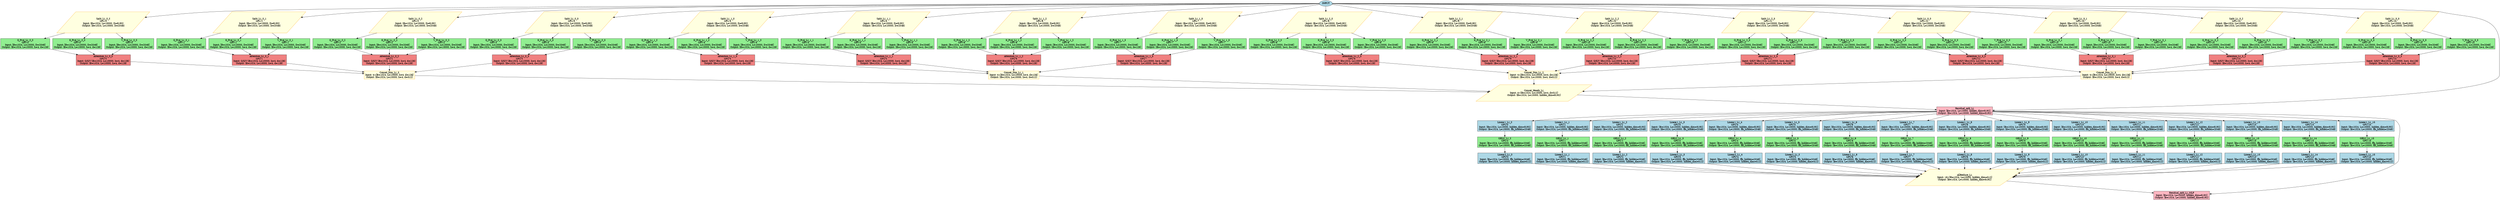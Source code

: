 digraph Helix_Layer1_DAG {
	node [shape=rectangle style=filled]
	rankdir=TB size="50,50"
	input [label=INPUT fillcolor=lightblue shape=ellipse]
	split_l1_0_0 [label="Split_L1_0_0\nGPU:0\nInput: [B=1024, L=10000, D=8192]\nOutput: [B=1024, L=10000, D=2048]" color=orange fillcolor=lightyellow shape=parallelogram]
	q_proj_l1_0_0 [label="Q_Proj_L1_0_0\nGPU:0\nInput: [B=1024, L=10000, D=2048]\nOutput: [B=1024, L=10000, h=4, d=128]" fillcolor=lightgreen]
	k_proj_l1_0_0 [label="K_Proj_L1_0_0\nGPU:0\nInput: [B=1024, L=10000, D=2048]\nOutput: [B=1024, L=10000, h=4, d=128]" fillcolor=lightgreen]
	v_proj_l1_0_0 [label="V_Proj_L1_0_0\nGPU:0\nInput: [B=1024, L=10000, D=2048]\nOutput: [B=1024, L=10000, h=4, d=128]" fillcolor=lightgreen]
	attn_l1_0_0 [label="Attention_L1_0_0\nGPU:0\nInput: Q/K/V [B=1024, L=10000, h=4, d=128]\nOutput: [B=1024, L=10000, h=4, d=128]" fillcolor=lightcoral]
	split_l1_0_1 [label="Split_L1_0_1\nGPU:1\nInput: [B=1024, L=10000, D=8192]\nOutput: [B=1024, L=10000, D=2048]" color=orange fillcolor=lightyellow shape=parallelogram]
	q_proj_l1_0_1 [label="Q_Proj_L1_0_1\nGPU:1\nInput: [B=1024, L=10000, D=2048]\nOutput: [B=1024, L=10000, h=4, d=128]" fillcolor=lightgreen]
	k_proj_l1_0_1 [label="K_Proj_L1_0_1\nGPU:1\nInput: [B=1024, L=10000, D=2048]\nOutput: [B=1024, L=10000, h=4, d=128]" fillcolor=lightgreen]
	v_proj_l1_0_1 [label="V_Proj_L1_0_1\nGPU:1\nInput: [B=1024, L=10000, D=2048]\nOutput: [B=1024, L=10000, h=4, d=128]" fillcolor=lightgreen]
	attn_l1_0_1 [label="Attention_L1_0_1\nGPU:1\nInput: Q/K/V [B=1024, L=10000, h=4, d=128]\nOutput: [B=1024, L=10000, h=4, d=128]" fillcolor=lightcoral]
	split_l1_0_2 [label="Split_L1_0_2\nGPU:2\nInput: [B=1024, L=10000, D=8192]\nOutput: [B=1024, L=10000, D=2048]" color=orange fillcolor=lightyellow shape=parallelogram]
	q_proj_l1_0_2 [label="Q_Proj_L1_0_2\nGPU:2\nInput: [B=1024, L=10000, D=2048]\nOutput: [B=1024, L=10000, h=4, d=128]" fillcolor=lightgreen]
	k_proj_l1_0_2 [label="K_Proj_L1_0_2\nGPU:2\nInput: [B=1024, L=10000, D=2048]\nOutput: [B=1024, L=10000, h=4, d=128]" fillcolor=lightgreen]
	v_proj_l1_0_2 [label="V_Proj_L1_0_2\nGPU:2\nInput: [B=1024, L=10000, D=2048]\nOutput: [B=1024, L=10000, h=4, d=128]" fillcolor=lightgreen]
	attn_l1_0_2 [label="Attention_L1_0_2\nGPU:2\nInput: Q/K/V [B=1024, L=10000, h=4, d=128]\nOutput: [B=1024, L=10000, h=4, d=128]" fillcolor=lightcoral]
	split_l1_0_3 [label="Split_L1_0_3\nGPU:3\nInput: [B=1024, L=10000, D=8192]\nOutput: [B=1024, L=10000, D=2048]" color=orange fillcolor=lightyellow shape=parallelogram]
	q_proj_l1_0_3 [label="Q_Proj_L1_0_3\nGPU:3\nInput: [B=1024, L=10000, D=2048]\nOutput: [B=1024, L=10000, h=4, d=128]" fillcolor=lightgreen]
	k_proj_l1_0_3 [label="K_Proj_L1_0_3\nGPU:3\nInput: [B=1024, L=10000, D=2048]\nOutput: [B=1024, L=10000, h=4, d=128]" fillcolor=lightgreen]
	v_proj_l1_0_3 [label="V_Proj_L1_0_3\nGPU:3\nInput: [B=1024, L=10000, D=2048]\nOutput: [B=1024, L=10000, h=4, d=128]" fillcolor=lightgreen]
	attn_l1_0_3 [label="Attention_L1_0_3\nGPU:3\nInput: Q/K/V [B=1024, L=10000, h=4, d=128]\nOutput: [B=1024, L=10000, h=4, d=128]" fillcolor=lightcoral]
	split_l1_1_0 [label="Split_L1_1_0\nGPU:4\nInput: [B=1024, L=10000, D=8192]\nOutput: [B=1024, L=10000, D=2048]" color=orange fillcolor=lightyellow shape=parallelogram]
	q_proj_l1_1_0 [label="Q_Proj_L1_1_0\nGPU:4\nInput: [B=1024, L=10000, D=2048]\nOutput: [B=1024, L=10000, h=4, d=128]" fillcolor=lightgreen]
	k_proj_l1_1_0 [label="K_Proj_L1_1_0\nGPU:4\nInput: [B=1024, L=10000, D=2048]\nOutput: [B=1024, L=10000, h=4, d=128]" fillcolor=lightgreen]
	v_proj_l1_1_0 [label="V_Proj_L1_1_0\nGPU:4\nInput: [B=1024, L=10000, D=2048]\nOutput: [B=1024, L=10000, h=4, d=128]" fillcolor=lightgreen]
	attn_l1_1_0 [label="Attention_L1_1_0\nGPU:4\nInput: Q/K/V [B=1024, L=10000, h=4, d=128]\nOutput: [B=1024, L=10000, h=4, d=128]" fillcolor=lightcoral]
	split_l1_1_1 [label="Split_L1_1_1\nGPU:5\nInput: [B=1024, L=10000, D=8192]\nOutput: [B=1024, L=10000, D=2048]" color=orange fillcolor=lightyellow shape=parallelogram]
	q_proj_l1_1_1 [label="Q_Proj_L1_1_1\nGPU:5\nInput: [B=1024, L=10000, D=2048]\nOutput: [B=1024, L=10000, h=4, d=128]" fillcolor=lightgreen]
	k_proj_l1_1_1 [label="K_Proj_L1_1_1\nGPU:5\nInput: [B=1024, L=10000, D=2048]\nOutput: [B=1024, L=10000, h=4, d=128]" fillcolor=lightgreen]
	v_proj_l1_1_1 [label="V_Proj_L1_1_1\nGPU:5\nInput: [B=1024, L=10000, D=2048]\nOutput: [B=1024, L=10000, h=4, d=128]" fillcolor=lightgreen]
	attn_l1_1_1 [label="Attention_L1_1_1\nGPU:5\nInput: Q/K/V [B=1024, L=10000, h=4, d=128]\nOutput: [B=1024, L=10000, h=4, d=128]" fillcolor=lightcoral]
	split_l1_1_2 [label="Split_L1_1_2\nGPU:6\nInput: [B=1024, L=10000, D=8192]\nOutput: [B=1024, L=10000, D=2048]" color=orange fillcolor=lightyellow shape=parallelogram]
	q_proj_l1_1_2 [label="Q_Proj_L1_1_2\nGPU:6\nInput: [B=1024, L=10000, D=2048]\nOutput: [B=1024, L=10000, h=4, d=128]" fillcolor=lightgreen]
	k_proj_l1_1_2 [label="K_Proj_L1_1_2\nGPU:6\nInput: [B=1024, L=10000, D=2048]\nOutput: [B=1024, L=10000, h=4, d=128]" fillcolor=lightgreen]
	v_proj_l1_1_2 [label="V_Proj_L1_1_2\nGPU:6\nInput: [B=1024, L=10000, D=2048]\nOutput: [B=1024, L=10000, h=4, d=128]" fillcolor=lightgreen]
	attn_l1_1_2 [label="Attention_L1_1_2\nGPU:6\nInput: Q/K/V [B=1024, L=10000, h=4, d=128]\nOutput: [B=1024, L=10000, h=4, d=128]" fillcolor=lightcoral]
	split_l1_1_3 [label="Split_L1_1_3\nGPU:7\nInput: [B=1024, L=10000, D=8192]\nOutput: [B=1024, L=10000, D=2048]" color=orange fillcolor=lightyellow shape=parallelogram]
	q_proj_l1_1_3 [label="Q_Proj_L1_1_3\nGPU:7\nInput: [B=1024, L=10000, D=2048]\nOutput: [B=1024, L=10000, h=4, d=128]" fillcolor=lightgreen]
	k_proj_l1_1_3 [label="K_Proj_L1_1_3\nGPU:7\nInput: [B=1024, L=10000, D=2048]\nOutput: [B=1024, L=10000, h=4, d=128]" fillcolor=lightgreen]
	v_proj_l1_1_3 [label="V_Proj_L1_1_3\nGPU:7\nInput: [B=1024, L=10000, D=2048]\nOutput: [B=1024, L=10000, h=4, d=128]" fillcolor=lightgreen]
	attn_l1_1_3 [label="Attention_L1_1_3\nGPU:7\nInput: Q/K/V [B=1024, L=10000, h=4, d=128]\nOutput: [B=1024, L=10000, h=4, d=128]" fillcolor=lightcoral]
	split_l1_2_0 [label="Split_L1_2_0\nGPU:8\nInput: [B=1024, L=10000, D=8192]\nOutput: [B=1024, L=10000, D=2048]" color=orange fillcolor=lightyellow shape=parallelogram]
	q_proj_l1_2_0 [label="Q_Proj_L1_2_0\nGPU:8\nInput: [B=1024, L=10000, D=2048]\nOutput: [B=1024, L=10000, h=4, d=128]" fillcolor=lightgreen]
	k_proj_l1_2_0 [label="K_Proj_L1_2_0\nGPU:8\nInput: [B=1024, L=10000, D=2048]\nOutput: [B=1024, L=10000, h=4, d=128]" fillcolor=lightgreen]
	v_proj_l1_2_0 [label="V_Proj_L1_2_0\nGPU:8\nInput: [B=1024, L=10000, D=2048]\nOutput: [B=1024, L=10000, h=4, d=128]" fillcolor=lightgreen]
	attn_l1_2_0 [label="Attention_L1_2_0\nGPU:8\nInput: Q/K/V [B=1024, L=10000, h=4, d=128]\nOutput: [B=1024, L=10000, h=4, d=128]" fillcolor=lightcoral]
	split_l1_2_1 [label="Split_L1_2_1\nGPU:9\nInput: [B=1024, L=10000, D=8192]\nOutput: [B=1024, L=10000, D=2048]" color=orange fillcolor=lightyellow shape=parallelogram]
	q_proj_l1_2_1 [label="Q_Proj_L1_2_1\nGPU:9\nInput: [B=1024, L=10000, D=2048]\nOutput: [B=1024, L=10000, h=4, d=128]" fillcolor=lightgreen]
	k_proj_l1_2_1 [label="K_Proj_L1_2_1\nGPU:9\nInput: [B=1024, L=10000, D=2048]\nOutput: [B=1024, L=10000, h=4, d=128]" fillcolor=lightgreen]
	v_proj_l1_2_1 [label="V_Proj_L1_2_1\nGPU:9\nInput: [B=1024, L=10000, D=2048]\nOutput: [B=1024, L=10000, h=4, d=128]" fillcolor=lightgreen]
	attn_l1_2_1 [label="Attention_L1_2_1\nGPU:9\nInput: Q/K/V [B=1024, L=10000, h=4, d=128]\nOutput: [B=1024, L=10000, h=4, d=128]" fillcolor=lightcoral]
	split_l1_2_2 [label="Split_L1_2_2\nGPU:10\nInput: [B=1024, L=10000, D=8192]\nOutput: [B=1024, L=10000, D=2048]" color=orange fillcolor=lightyellow shape=parallelogram]
	q_proj_l1_2_2 [label="Q_Proj_L1_2_2\nGPU:10\nInput: [B=1024, L=10000, D=2048]\nOutput: [B=1024, L=10000, h=4, d=128]" fillcolor=lightgreen]
	k_proj_l1_2_2 [label="K_Proj_L1_2_2\nGPU:10\nInput: [B=1024, L=10000, D=2048]\nOutput: [B=1024, L=10000, h=4, d=128]" fillcolor=lightgreen]
	v_proj_l1_2_2 [label="V_Proj_L1_2_2\nGPU:10\nInput: [B=1024, L=10000, D=2048]\nOutput: [B=1024, L=10000, h=4, d=128]" fillcolor=lightgreen]
	attn_l1_2_2 [label="Attention_L1_2_2\nGPU:10\nInput: Q/K/V [B=1024, L=10000, h=4, d=128]\nOutput: [B=1024, L=10000, h=4, d=128]" fillcolor=lightcoral]
	split_l1_2_3 [label="Split_L1_2_3\nGPU:11\nInput: [B=1024, L=10000, D=8192]\nOutput: [B=1024, L=10000, D=2048]" color=orange fillcolor=lightyellow shape=parallelogram]
	q_proj_l1_2_3 [label="Q_Proj_L1_2_3\nGPU:11\nInput: [B=1024, L=10000, D=2048]\nOutput: [B=1024, L=10000, h=4, d=128]" fillcolor=lightgreen]
	k_proj_l1_2_3 [label="K_Proj_L1_2_3\nGPU:11\nInput: [B=1024, L=10000, D=2048]\nOutput: [B=1024, L=10000, h=4, d=128]" fillcolor=lightgreen]
	v_proj_l1_2_3 [label="V_Proj_L1_2_3\nGPU:11\nInput: [B=1024, L=10000, D=2048]\nOutput: [B=1024, L=10000, h=4, d=128]" fillcolor=lightgreen]
	attn_l1_2_3 [label="Attention_L1_2_3\nGPU:11\nInput: Q/K/V [B=1024, L=10000, h=4, d=128]\nOutput: [B=1024, L=10000, h=4, d=128]" fillcolor=lightcoral]
	split_l1_3_0 [label="Split_L1_3_0\nGPU:12\nInput: [B=1024, L=10000, D=8192]\nOutput: [B=1024, L=10000, D=2048]" color=orange fillcolor=lightyellow shape=parallelogram]
	q_proj_l1_3_0 [label="Q_Proj_L1_3_0\nGPU:12\nInput: [B=1024, L=10000, D=2048]\nOutput: [B=1024, L=10000, h=4, d=128]" fillcolor=lightgreen]
	k_proj_l1_3_0 [label="K_Proj_L1_3_0\nGPU:12\nInput: [B=1024, L=10000, D=2048]\nOutput: [B=1024, L=10000, h=4, d=128]" fillcolor=lightgreen]
	v_proj_l1_3_0 [label="V_Proj_L1_3_0\nGPU:12\nInput: [B=1024, L=10000, D=2048]\nOutput: [B=1024, L=10000, h=4, d=128]" fillcolor=lightgreen]
	attn_l1_3_0 [label="Attention_L1_3_0\nGPU:12\nInput: Q/K/V [B=1024, L=10000, h=4, d=128]\nOutput: [B=1024, L=10000, h=4, d=128]" fillcolor=lightcoral]
	split_l1_3_1 [label="Split_L1_3_1\nGPU:13\nInput: [B=1024, L=10000, D=8192]\nOutput: [B=1024, L=10000, D=2048]" color=orange fillcolor=lightyellow shape=parallelogram]
	q_proj_l1_3_1 [label="Q_Proj_L1_3_1\nGPU:13\nInput: [B=1024, L=10000, D=2048]\nOutput: [B=1024, L=10000, h=4, d=128]" fillcolor=lightgreen]
	k_proj_l1_3_1 [label="K_Proj_L1_3_1\nGPU:13\nInput: [B=1024, L=10000, D=2048]\nOutput: [B=1024, L=10000, h=4, d=128]" fillcolor=lightgreen]
	v_proj_l1_3_1 [label="V_Proj_L1_3_1\nGPU:13\nInput: [B=1024, L=10000, D=2048]\nOutput: [B=1024, L=10000, h=4, d=128]" fillcolor=lightgreen]
	attn_l1_3_1 [label="Attention_L1_3_1\nGPU:13\nInput: Q/K/V [B=1024, L=10000, h=4, d=128]\nOutput: [B=1024, L=10000, h=4, d=128]" fillcolor=lightcoral]
	split_l1_3_2 [label="Split_L1_3_2\nGPU:14\nInput: [B=1024, L=10000, D=8192]\nOutput: [B=1024, L=10000, D=2048]" color=orange fillcolor=lightyellow shape=parallelogram]
	q_proj_l1_3_2 [label="Q_Proj_L1_3_2\nGPU:14\nInput: [B=1024, L=10000, D=2048]\nOutput: [B=1024, L=10000, h=4, d=128]" fillcolor=lightgreen]
	k_proj_l1_3_2 [label="K_Proj_L1_3_2\nGPU:14\nInput: [B=1024, L=10000, D=2048]\nOutput: [B=1024, L=10000, h=4, d=128]" fillcolor=lightgreen]
	v_proj_l1_3_2 [label="V_Proj_L1_3_2\nGPU:14\nInput: [B=1024, L=10000, D=2048]\nOutput: [B=1024, L=10000, h=4, d=128]" fillcolor=lightgreen]
	attn_l1_3_2 [label="Attention_L1_3_2\nGPU:14\nInput: Q/K/V [B=1024, L=10000, h=4, d=128]\nOutput: [B=1024, L=10000, h=4, d=128]" fillcolor=lightcoral]
	split_l1_3_3 [label="Split_L1_3_3\nGPU:15\nInput: [B=1024, L=10000, D=8192]\nOutput: [B=1024, L=10000, D=2048]" color=orange fillcolor=lightyellow shape=parallelogram]
	q_proj_l1_3_3 [label="Q_Proj_L1_3_3\nGPU:15\nInput: [B=1024, L=10000, D=2048]\nOutput: [B=1024, L=10000, h=4, d=128]" fillcolor=lightgreen]
	k_proj_l1_3_3 [label="K_Proj_L1_3_3\nGPU:15\nInput: [B=1024, L=10000, D=2048]\nOutput: [B=1024, L=10000, h=4, d=128]" fillcolor=lightgreen]
	v_proj_l1_3_3 [label="V_Proj_L1_3_3\nGPU:15\nInput: [B=1024, L=10000, D=2048]\nOutput: [B=1024, L=10000, h=4, d=128]" fillcolor=lightgreen]
	attn_l1_3_3 [label="Attention_L1_3_3\nGPU:15\nInput: Q/K/V [B=1024, L=10000, h=4, d=128]\nOutput: [B=1024, L=10000, h=4, d=128]" fillcolor=lightcoral]
	concat_dim_l1_0 [label="Concat_Dim_L1_0\nInput: 4×[B=1024, L=10000, h=4, d=128]\nOutput: [B=1024, L=10000, h=4, d=512]" color=orange fillcolor=lightyellow shape=parallelogam]
	concat_dim_l1_1 [label="Concat_Dim_L1_1\nInput: 4×[B=1024, L=10000, h=4, d=128]\nOutput: [B=1024, L=10000, h=4, d=512]" color=orange fillcolor=lightyellow shape=parallelogam]
	concat_dim_l1_2 [label="Concat_Dim_L1_2\nInput: 4×[B=1024, L=10000, h=4, d=128]\nOutput: [B=1024, L=10000, h=4, d=512]" color=orange fillcolor=lightyellow shape=parallelogam]
	concat_dim_l1_3 [label="Concat_Dim_L1_3\nInput: 4×[B=1024, L=10000, h=4, d=128]\nOutput: [B=1024, L=10000, h=4, d=512]" color=orange fillcolor=lightyellow shape=parallelogam]
	concat_heads_l1 [label="Concat_Heads_L1\nInput: 4×[B=1024, L=10000, h=4, d=512]\nOutput: [B=1024, L=10000, hidden_dim=8192]" color=orange fillcolor=lightyellow shape=parallelogram]
	residual_l1 [label="Residual_Add_L1\nInput: [B=1024, L=10000, hidden_dim=8192]\nOutput: [B=1024, L=10000, hidden_dim=8192]" fillcolor=lightpink]
	linear1_l1_0 [label="Linear1_L1_0\nGPU:0\nInput: [B=1024, L=10000, hidden_dim=8192]\nOutput: [B=1024, L=10000, ffn_hidden=2048]" fillcolor=lightblue]
	gelu_l1_0 [label="GELU_L1_0\nGPU:0\nInput: [B=1024, L=10000, ffn_hidden=2048]\nOutput: [B=1024, L=10000, ffn_hidden=2048]" fillcolor=lightgreen]
	linear2_l1_0 [label="Linear2_L1_0\nGPU:0\nInput: [B=1024, L=10000, ffn_hidden=2048]\nOutput: [B=1024, L=10000, hidden_dim=512]" fillcolor=lightblue]
	linear1_l1_1 [label="Linear1_L1_1\nGPU:1\nInput: [B=1024, L=10000, hidden_dim=8192]\nOutput: [B=1024, L=10000, ffn_hidden=2048]" fillcolor=lightblue]
	gelu_l1_1 [label="GELU_L1_1\nGPU:1\nInput: [B=1024, L=10000, ffn_hidden=2048]\nOutput: [B=1024, L=10000, ffn_hidden=2048]" fillcolor=lightgreen]
	linear2_l1_1 [label="Linear2_L1_1\nGPU:1\nInput: [B=1024, L=10000, ffn_hidden=2048]\nOutput: [B=1024, L=10000, hidden_dim=512]" fillcolor=lightblue]
	linear1_l1_2 [label="Linear1_L1_2\nGPU:2\nInput: [B=1024, L=10000, hidden_dim=8192]\nOutput: [B=1024, L=10000, ffn_hidden=2048]" fillcolor=lightblue]
	gelu_l1_2 [label="GELU_L1_2\nGPU:2\nInput: [B=1024, L=10000, ffn_hidden=2048]\nOutput: [B=1024, L=10000, ffn_hidden=2048]" fillcolor=lightgreen]
	linear2_l1_2 [label="Linear2_L1_2\nGPU:2\nInput: [B=1024, L=10000, ffn_hidden=2048]\nOutput: [B=1024, L=10000, hidden_dim=512]" fillcolor=lightblue]
	linear1_l1_3 [label="Linear1_L1_3\nGPU:3\nInput: [B=1024, L=10000, hidden_dim=8192]\nOutput: [B=1024, L=10000, ffn_hidden=2048]" fillcolor=lightblue]
	gelu_l1_3 [label="GELU_L1_3\nGPU:3\nInput: [B=1024, L=10000, ffn_hidden=2048]\nOutput: [B=1024, L=10000, ffn_hidden=2048]" fillcolor=lightgreen]
	linear2_l1_3 [label="Linear2_L1_3\nGPU:3\nInput: [B=1024, L=10000, ffn_hidden=2048]\nOutput: [B=1024, L=10000, hidden_dim=512]" fillcolor=lightblue]
	linear1_l1_4 [label="Linear1_L1_4\nGPU:4\nInput: [B=1024, L=10000, hidden_dim=8192]\nOutput: [B=1024, L=10000, ffn_hidden=2048]" fillcolor=lightblue]
	gelu_l1_4 [label="GELU_L1_4\nGPU:4\nInput: [B=1024, L=10000, ffn_hidden=2048]\nOutput: [B=1024, L=10000, ffn_hidden=2048]" fillcolor=lightgreen]
	linear2_l1_4 [label="Linear2_L1_4\nGPU:4\nInput: [B=1024, L=10000, ffn_hidden=2048]\nOutput: [B=1024, L=10000, hidden_dim=512]" fillcolor=lightblue]
	linear1_l1_5 [label="Linear1_L1_5\nGPU:5\nInput: [B=1024, L=10000, hidden_dim=8192]\nOutput: [B=1024, L=10000, ffn_hidden=2048]" fillcolor=lightblue]
	gelu_l1_5 [label="GELU_L1_5\nGPU:5\nInput: [B=1024, L=10000, ffn_hidden=2048]\nOutput: [B=1024, L=10000, ffn_hidden=2048]" fillcolor=lightgreen]
	linear2_l1_5 [label="Linear2_L1_5\nGPU:5\nInput: [B=1024, L=10000, ffn_hidden=2048]\nOutput: [B=1024, L=10000, hidden_dim=512]" fillcolor=lightblue]
	linear1_l1_6 [label="Linear1_L1_6\nGPU:6\nInput: [B=1024, L=10000, hidden_dim=8192]\nOutput: [B=1024, L=10000, ffn_hidden=2048]" fillcolor=lightblue]
	gelu_l1_6 [label="GELU_L1_6\nGPU:6\nInput: [B=1024, L=10000, ffn_hidden=2048]\nOutput: [B=1024, L=10000, ffn_hidden=2048]" fillcolor=lightgreen]
	linear2_l1_6 [label="Linear2_L1_6\nGPU:6\nInput: [B=1024, L=10000, ffn_hidden=2048]\nOutput: [B=1024, L=10000, hidden_dim=512]" fillcolor=lightblue]
	linear1_l1_7 [label="Linear1_L1_7\nGPU:7\nInput: [B=1024, L=10000, hidden_dim=8192]\nOutput: [B=1024, L=10000, ffn_hidden=2048]" fillcolor=lightblue]
	gelu_l1_7 [label="GELU_L1_7\nGPU:7\nInput: [B=1024, L=10000, ffn_hidden=2048]\nOutput: [B=1024, L=10000, ffn_hidden=2048]" fillcolor=lightgreen]
	linear2_l1_7 [label="Linear2_L1_7\nGPU:7\nInput: [B=1024, L=10000, ffn_hidden=2048]\nOutput: [B=1024, L=10000, hidden_dim=512]" fillcolor=lightblue]
	linear1_l1_8 [label="Linear1_L1_8\nGPU:8\nInput: [B=1024, L=10000, hidden_dim=8192]\nOutput: [B=1024, L=10000, ffn_hidden=2048]" fillcolor=lightblue]
	gelu_l1_8 [label="GELU_L1_8\nGPU:8\nInput: [B=1024, L=10000, ffn_hidden=2048]\nOutput: [B=1024, L=10000, ffn_hidden=2048]" fillcolor=lightgreen]
	linear2_l1_8 [label="Linear2_L1_8\nGPU:8\nInput: [B=1024, L=10000, ffn_hidden=2048]\nOutput: [B=1024, L=10000, hidden_dim=512]" fillcolor=lightblue]
	linear1_l1_9 [label="Linear1_L1_9\nGPU:9\nInput: [B=1024, L=10000, hidden_dim=8192]\nOutput: [B=1024, L=10000, ffn_hidden=2048]" fillcolor=lightblue]
	gelu_l1_9 [label="GELU_L1_9\nGPU:9\nInput: [B=1024, L=10000, ffn_hidden=2048]\nOutput: [B=1024, L=10000, ffn_hidden=2048]" fillcolor=lightgreen]
	linear2_l1_9 [label="Linear2_L1_9\nGPU:9\nInput: [B=1024, L=10000, ffn_hidden=2048]\nOutput: [B=1024, L=10000, hidden_dim=512]" fillcolor=lightblue]
	linear1_l1_10 [label="Linear1_L1_10\nGPU:10\nInput: [B=1024, L=10000, hidden_dim=8192]\nOutput: [B=1024, L=10000, ffn_hidden=2048]" fillcolor=lightblue]
	gelu_l1_10 [label="GELU_L1_10\nGPU:10\nInput: [B=1024, L=10000, ffn_hidden=2048]\nOutput: [B=1024, L=10000, ffn_hidden=2048]" fillcolor=lightgreen]
	linear2_l1_10 [label="Linear2_L1_10\nGPU:10\nInput: [B=1024, L=10000, ffn_hidden=2048]\nOutput: [B=1024, L=10000, hidden_dim=512]" fillcolor=lightblue]
	linear1_l1_11 [label="Linear1_L1_11\nGPU:11\nInput: [B=1024, L=10000, hidden_dim=8192]\nOutput: [B=1024, L=10000, ffn_hidden=2048]" fillcolor=lightblue]
	gelu_l1_11 [label="GELU_L1_11\nGPU:11\nInput: [B=1024, L=10000, ffn_hidden=2048]\nOutput: [B=1024, L=10000, ffn_hidden=2048]" fillcolor=lightgreen]
	linear2_l1_11 [label="Linear2_L1_11\nGPU:11\nInput: [B=1024, L=10000, ffn_hidden=2048]\nOutput: [B=1024, L=10000, hidden_dim=512]" fillcolor=lightblue]
	linear1_l1_12 [label="Linear1_L1_12\nGPU:12\nInput: [B=1024, L=10000, hidden_dim=8192]\nOutput: [B=1024, L=10000, ffn_hidden=2048]" fillcolor=lightblue]
	gelu_l1_12 [label="GELU_L1_12\nGPU:12\nInput: [B=1024, L=10000, ffn_hidden=2048]\nOutput: [B=1024, L=10000, ffn_hidden=2048]" fillcolor=lightgreen]
	linear2_l1_12 [label="Linear2_L1_12\nGPU:12\nInput: [B=1024, L=10000, ffn_hidden=2048]\nOutput: [B=1024, L=10000, hidden_dim=512]" fillcolor=lightblue]
	linear1_l1_13 [label="Linear1_L1_13\nGPU:13\nInput: [B=1024, L=10000, hidden_dim=8192]\nOutput: [B=1024, L=10000, ffn_hidden=2048]" fillcolor=lightblue]
	gelu_l1_13 [label="GELU_L1_13\nGPU:13\nInput: [B=1024, L=10000, ffn_hidden=2048]\nOutput: [B=1024, L=10000, ffn_hidden=2048]" fillcolor=lightgreen]
	linear2_l1_13 [label="Linear2_L1_13\nGPU:13\nInput: [B=1024, L=10000, ffn_hidden=2048]\nOutput: [B=1024, L=10000, hidden_dim=512]" fillcolor=lightblue]
	linear1_l1_14 [label="Linear1_L1_14\nGPU:14\nInput: [B=1024, L=10000, hidden_dim=8192]\nOutput: [B=1024, L=10000, ffn_hidden=2048]" fillcolor=lightblue]
	gelu_l1_14 [label="GELU_L1_14\nGPU:14\nInput: [B=1024, L=10000, ffn_hidden=2048]\nOutput: [B=1024, L=10000, ffn_hidden=2048]" fillcolor=lightgreen]
	linear2_l1_14 [label="Linear2_L1_14\nGPU:14\nInput: [B=1024, L=10000, ffn_hidden=2048]\nOutput: [B=1024, L=10000, hidden_dim=512]" fillcolor=lightblue]
	linear1_l1_15 [label="Linear1_L1_15\nGPU:15\nInput: [B=1024, L=10000, hidden_dim=8192]\nOutput: [B=1024, L=10000, ffn_hidden=2048]" fillcolor=lightblue]
	gelu_l1_15 [label="GELU_L1_15\nGPU:15\nInput: [B=1024, L=10000, ffn_hidden=2048]\nOutput: [B=1024, L=10000, ffn_hidden=2048]" fillcolor=lightgreen]
	linear2_l1_15 [label="Linear2_L1_15\nGPU:15\nInput: [B=1024, L=10000, ffn_hidden=2048]\nOutput: [B=1024, L=10000, hidden_dim=512]" fillcolor=lightblue]
	allreduce_l1 [label="AllReduce_L1\nInput: 16×[B=1024, L=10000, hidden_dim=512]\nOutput: [B=1024, L=10000, hidden_dim=8192]" color=orange fillcolor=lightyellow shape=parallelogram]
	residual2_l1 [label="Residual_Add_L1_MLP\nInput: [B=1024, L=10000, hidden_dim=8192]\nOutput: [B=1024, L=10000, hidden_dim=8192]" fillcolor=lightpink]
	input -> split_l1_0_0
	split_l1_0_0 -> q_proj_l1_0_0
	split_l1_0_0 -> k_proj_l1_0_0
	split_l1_0_0 -> v_proj_l1_0_0
	q_proj_l1_0_0 -> attn_l1_0_0
	k_proj_l1_0_0 -> attn_l1_0_0
	v_proj_l1_0_0 -> attn_l1_0_0
	attn_l1_0_0 -> concat_dim_l1_0
	input -> split_l1_0_1
	split_l1_0_1 -> q_proj_l1_0_1
	split_l1_0_1 -> k_proj_l1_0_1
	split_l1_0_1 -> v_proj_l1_0_1
	q_proj_l1_0_1 -> attn_l1_0_1
	k_proj_l1_0_1 -> attn_l1_0_1
	v_proj_l1_0_1 -> attn_l1_0_1
	attn_l1_0_1 -> concat_dim_l1_0
	input -> split_l1_0_2
	split_l1_0_2 -> q_proj_l1_0_2
	split_l1_0_2 -> k_proj_l1_0_2
	split_l1_0_2 -> v_proj_l1_0_2
	q_proj_l1_0_2 -> attn_l1_0_2
	k_proj_l1_0_2 -> attn_l1_0_2
	v_proj_l1_0_2 -> attn_l1_0_2
	attn_l1_0_2 -> concat_dim_l1_0
	input -> split_l1_0_3
	split_l1_0_3 -> q_proj_l1_0_3
	split_l1_0_3 -> k_proj_l1_0_3
	split_l1_0_3 -> v_proj_l1_0_3
	q_proj_l1_0_3 -> attn_l1_0_3
	k_proj_l1_0_3 -> attn_l1_0_3
	v_proj_l1_0_3 -> attn_l1_0_3
	attn_l1_0_3 -> concat_dim_l1_0
	input -> split_l1_1_0
	split_l1_1_0 -> q_proj_l1_1_0
	split_l1_1_0 -> k_proj_l1_1_0
	split_l1_1_0 -> v_proj_l1_1_0
	q_proj_l1_1_0 -> attn_l1_1_0
	k_proj_l1_1_0 -> attn_l1_1_0
	v_proj_l1_1_0 -> attn_l1_1_0
	attn_l1_1_0 -> concat_dim_l1_1
	input -> split_l1_1_1
	split_l1_1_1 -> q_proj_l1_1_1
	split_l1_1_1 -> k_proj_l1_1_1
	split_l1_1_1 -> v_proj_l1_1_1
	q_proj_l1_1_1 -> attn_l1_1_1
	k_proj_l1_1_1 -> attn_l1_1_1
	v_proj_l1_1_1 -> attn_l1_1_1
	attn_l1_1_1 -> concat_dim_l1_1
	input -> split_l1_1_2
	split_l1_1_2 -> q_proj_l1_1_2
	split_l1_1_2 -> k_proj_l1_1_2
	split_l1_1_2 -> v_proj_l1_1_2
	q_proj_l1_1_2 -> attn_l1_1_2
	k_proj_l1_1_2 -> attn_l1_1_2
	v_proj_l1_1_2 -> attn_l1_1_2
	attn_l1_1_2 -> concat_dim_l1_1
	input -> split_l1_1_3
	split_l1_1_3 -> q_proj_l1_1_3
	split_l1_1_3 -> k_proj_l1_1_3
	split_l1_1_3 -> v_proj_l1_1_3
	q_proj_l1_1_3 -> attn_l1_1_3
	k_proj_l1_1_3 -> attn_l1_1_3
	v_proj_l1_1_3 -> attn_l1_1_3
	attn_l1_1_3 -> concat_dim_l1_1
	input -> split_l1_2_0
	split_l1_2_0 -> q_proj_l1_2_0
	split_l1_2_0 -> k_proj_l1_2_0
	split_l1_2_0 -> v_proj_l1_2_0
	q_proj_l1_2_0 -> attn_l1_2_0
	k_proj_l1_2_0 -> attn_l1_2_0
	v_proj_l1_2_0 -> attn_l1_2_0
	attn_l1_2_0 -> concat_dim_l1_2
	input -> split_l1_2_1
	split_l1_2_1 -> q_proj_l1_2_1
	split_l1_2_1 -> k_proj_l1_2_1
	split_l1_2_1 -> v_proj_l1_2_1
	q_proj_l1_2_1 -> attn_l1_2_1
	k_proj_l1_2_1 -> attn_l1_2_1
	v_proj_l1_2_1 -> attn_l1_2_1
	attn_l1_2_1 -> concat_dim_l1_2
	input -> split_l1_2_2
	split_l1_2_2 -> q_proj_l1_2_2
	split_l1_2_2 -> k_proj_l1_2_2
	split_l1_2_2 -> v_proj_l1_2_2
	q_proj_l1_2_2 -> attn_l1_2_2
	k_proj_l1_2_2 -> attn_l1_2_2
	v_proj_l1_2_2 -> attn_l1_2_2
	attn_l1_2_2 -> concat_dim_l1_2
	input -> split_l1_2_3
	split_l1_2_3 -> q_proj_l1_2_3
	split_l1_2_3 -> k_proj_l1_2_3
	split_l1_2_3 -> v_proj_l1_2_3
	q_proj_l1_2_3 -> attn_l1_2_3
	k_proj_l1_2_3 -> attn_l1_2_3
	v_proj_l1_2_3 -> attn_l1_2_3
	attn_l1_2_3 -> concat_dim_l1_2
	input -> split_l1_3_0
	split_l1_3_0 -> q_proj_l1_3_0
	split_l1_3_0 -> k_proj_l1_3_0
	split_l1_3_0 -> v_proj_l1_3_0
	q_proj_l1_3_0 -> attn_l1_3_0
	k_proj_l1_3_0 -> attn_l1_3_0
	v_proj_l1_3_0 -> attn_l1_3_0
	attn_l1_3_0 -> concat_dim_l1_3
	input -> split_l1_3_1
	split_l1_3_1 -> q_proj_l1_3_1
	split_l1_3_1 -> k_proj_l1_3_1
	split_l1_3_1 -> v_proj_l1_3_1
	q_proj_l1_3_1 -> attn_l1_3_1
	k_proj_l1_3_1 -> attn_l1_3_1
	v_proj_l1_3_1 -> attn_l1_3_1
	attn_l1_3_1 -> concat_dim_l1_3
	input -> split_l1_3_2
	split_l1_3_2 -> q_proj_l1_3_2
	split_l1_3_2 -> k_proj_l1_3_2
	split_l1_3_2 -> v_proj_l1_3_2
	q_proj_l1_3_2 -> attn_l1_3_2
	k_proj_l1_3_2 -> attn_l1_3_2
	v_proj_l1_3_2 -> attn_l1_3_2
	attn_l1_3_2 -> concat_dim_l1_3
	input -> split_l1_3_3
	split_l1_3_3 -> q_proj_l1_3_3
	split_l1_3_3 -> k_proj_l1_3_3
	split_l1_3_3 -> v_proj_l1_3_3
	q_proj_l1_3_3 -> attn_l1_3_3
	k_proj_l1_3_3 -> attn_l1_3_3
	v_proj_l1_3_3 -> attn_l1_3_3
	attn_l1_3_3 -> concat_dim_l1_3
	concat_dim_l1_0 -> concat_heads_l1
	concat_dim_l1_1 -> concat_heads_l1
	concat_dim_l1_2 -> concat_heads_l1
	concat_dim_l1_3 -> concat_heads_l1
	concat_heads_l1 -> residual_l1
	input -> residual_l1
	residual_l1 -> linear1_l1_0
	linear1_l1_0 -> gelu_l1_0
	gelu_l1_0 -> linear2_l1_0
	linear2_l1_0 -> allreduce_l1
	residual_l1 -> linear1_l1_1
	linear1_l1_1 -> gelu_l1_1
	gelu_l1_1 -> linear2_l1_1
	linear2_l1_1 -> allreduce_l1
	residual_l1 -> linear1_l1_2
	linear1_l1_2 -> gelu_l1_2
	gelu_l1_2 -> linear2_l1_2
	linear2_l1_2 -> allreduce_l1
	residual_l1 -> linear1_l1_3
	linear1_l1_3 -> gelu_l1_3
	gelu_l1_3 -> linear2_l1_3
	linear2_l1_3 -> allreduce_l1
	residual_l1 -> linear1_l1_4
	linear1_l1_4 -> gelu_l1_4
	gelu_l1_4 -> linear2_l1_4
	linear2_l1_4 -> allreduce_l1
	residual_l1 -> linear1_l1_5
	linear1_l1_5 -> gelu_l1_5
	gelu_l1_5 -> linear2_l1_5
	linear2_l1_5 -> allreduce_l1
	residual_l1 -> linear1_l1_6
	linear1_l1_6 -> gelu_l1_6
	gelu_l1_6 -> linear2_l1_6
	linear2_l1_6 -> allreduce_l1
	residual_l1 -> linear1_l1_7
	linear1_l1_7 -> gelu_l1_7
	gelu_l1_7 -> linear2_l1_7
	linear2_l1_7 -> allreduce_l1
	residual_l1 -> linear1_l1_8
	linear1_l1_8 -> gelu_l1_8
	gelu_l1_8 -> linear2_l1_8
	linear2_l1_8 -> allreduce_l1
	residual_l1 -> linear1_l1_9
	linear1_l1_9 -> gelu_l1_9
	gelu_l1_9 -> linear2_l1_9
	linear2_l1_9 -> allreduce_l1
	residual_l1 -> linear1_l1_10
	linear1_l1_10 -> gelu_l1_10
	gelu_l1_10 -> linear2_l1_10
	linear2_l1_10 -> allreduce_l1
	residual_l1 -> linear1_l1_11
	linear1_l1_11 -> gelu_l1_11
	gelu_l1_11 -> linear2_l1_11
	linear2_l1_11 -> allreduce_l1
	residual_l1 -> linear1_l1_12
	linear1_l1_12 -> gelu_l1_12
	gelu_l1_12 -> linear2_l1_12
	linear2_l1_12 -> allreduce_l1
	residual_l1 -> linear1_l1_13
	linear1_l1_13 -> gelu_l1_13
	gelu_l1_13 -> linear2_l1_13
	linear2_l1_13 -> allreduce_l1
	residual_l1 -> linear1_l1_14
	linear1_l1_14 -> gelu_l1_14
	gelu_l1_14 -> linear2_l1_14
	linear2_l1_14 -> allreduce_l1
	residual_l1 -> linear1_l1_15
	linear1_l1_15 -> gelu_l1_15
	gelu_l1_15 -> linear2_l1_15
	linear2_l1_15 -> allreduce_l1
	allreduce_l1 -> residual2_l1
	residual_l1 -> residual2_l1
}
